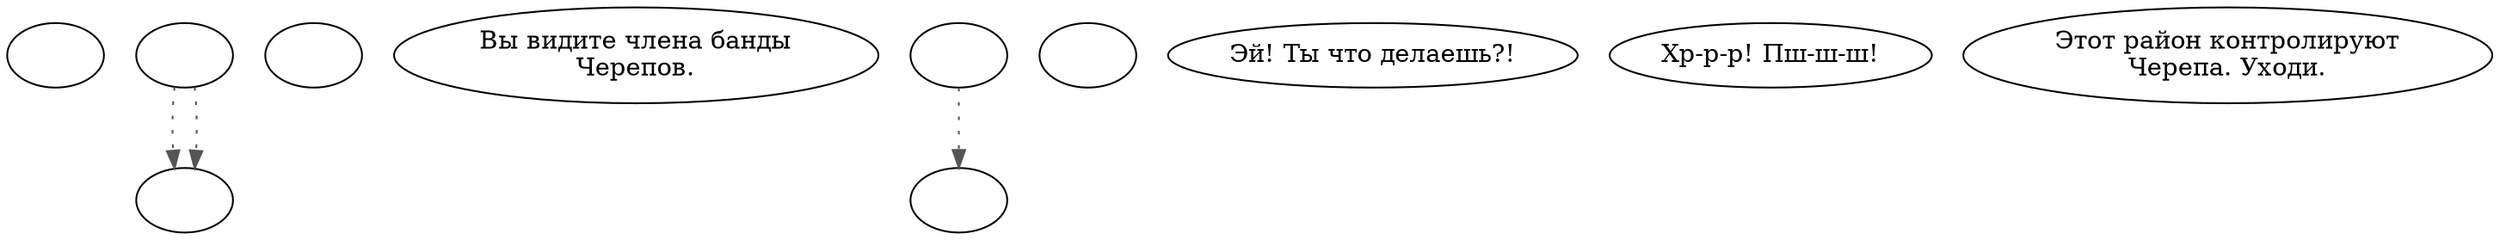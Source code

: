 digraph genskulz {
  "start" [style=filled       fillcolor="#FFFFFF"       color="#000000"]
  "start" [label=""]
  "critter_p_proc" [style=filled       fillcolor="#FFFFFF"       color="#000000"]
  "critter_p_proc" -> "sleeping" [style=dotted color="#555555"]
  "critter_p_proc" -> "sleeping" [style=dotted color="#555555"]
  "critter_p_proc" [label=""]
  "destroy_p_proc" [style=filled       fillcolor="#FFFFFF"       color="#000000"]
  "destroy_p_proc" [label=""]
  "look_at_p_proc" [style=filled       fillcolor="#FFFFFF"       color="#000000"]
  "look_at_p_proc" [label="Вы видите члена банды\nЧерепов."]
  "map_enter_p_proc" [style=filled       fillcolor="#FFFFFF"       color="#000000"]
  "map_enter_p_proc" -> "set_sleep_tile" [style=dotted color="#555555"]
  "map_enter_p_proc" [label=""]
  "map_exit_p_proc" [style=filled       fillcolor="#FFFFFF"       color="#000000"]
  "map_exit_p_proc" [label=""]
  "pickup_p_proc" [style=filled       fillcolor="#FFFFFF"       color="#000000"]
  "pickup_p_proc" [label="Эй! Ты что делаешь?!"]
  "talk_p_proc" [style=filled       fillcolor="#FFFFFF"       color="#000000"]
  "talk_p_proc" [label="Хр-р-р! Пш-ш-ш!"]
  "timed_event_p_proc" [style=filled       fillcolor="#FFFFFF"       color="#000000"]
  "timed_event_p_proc" [label="Этот район контролируют\nЧерепа. Уходи."]
  "set_sleep_tile" [style=filled       fillcolor="#FFFFFF"       color="#000000"]
  "set_sleep_tile" [label=""]
  "sleeping" [style=filled       fillcolor="#FFFFFF"       color="#000000"]
  "sleeping" [label=""]
}